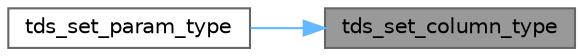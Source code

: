 digraph "tds_set_column_type"
{
 // LATEX_PDF_SIZE
  bgcolor="transparent";
  edge [fontname=Helvetica,fontsize=10,labelfontname=Helvetica,labelfontsize=10];
  node [fontname=Helvetica,fontsize=10,shape=box,height=0.2,width=0.4];
  rankdir="RL";
  Node1 [id="Node000001",label="tds_set_column_type",height=0.2,width=0.4,color="gray40", fillcolor="grey60", style="filled", fontcolor="black",tooltip="Set type of column initializing all dependency."];
  Node1 -> Node2 [id="edge1_Node000001_Node000002",dir="back",color="steelblue1",style="solid",tooltip=" "];
  Node2 [id="Node000002",label="tds_set_param_type",height=0.2,width=0.4,color="grey40", fillcolor="white", style="filled",URL="$a00263.html#a86768d86059c5addf9a3f89edb1ef44e",tooltip="Set type of column initializing all dependency."];
}

